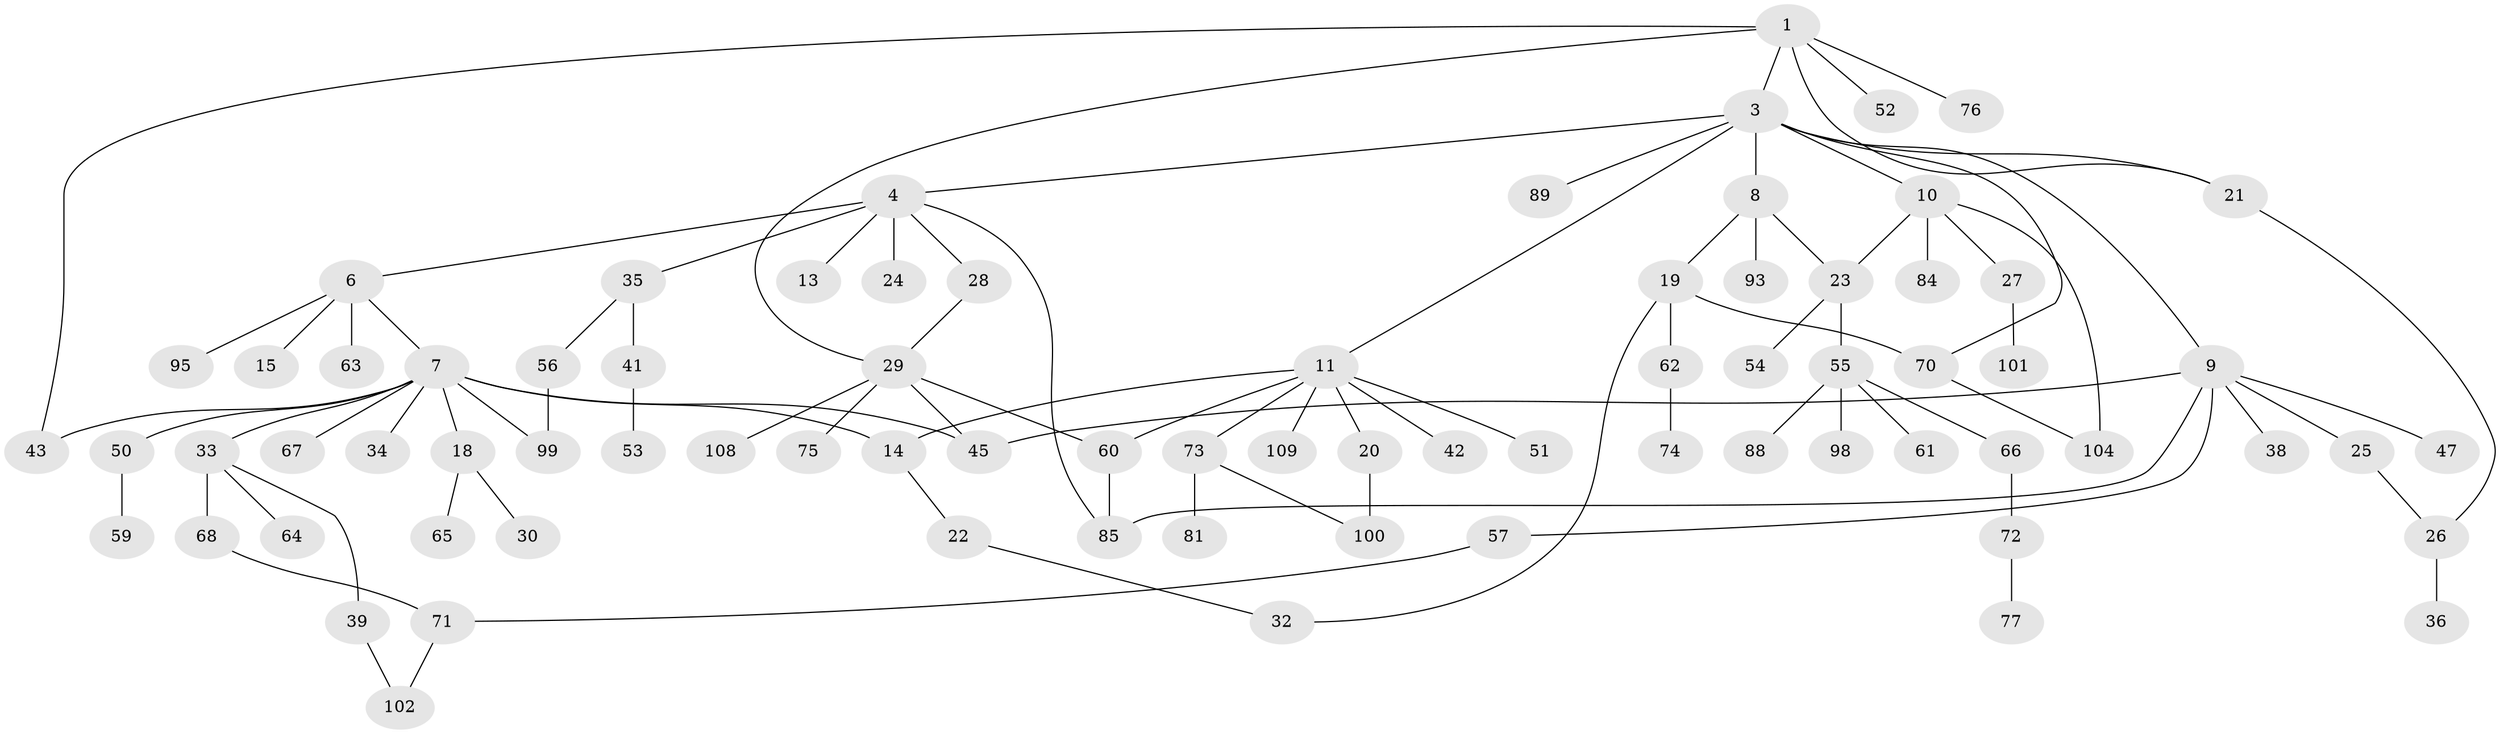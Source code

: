 // Generated by graph-tools (version 1.1) at 2025/51/02/27/25 19:51:38]
// undirected, 78 vertices, 95 edges
graph export_dot {
graph [start="1"]
  node [color=gray90,style=filled];
  1 [super="+2"];
  3 [super="+44"];
  4 [super="+5"];
  6 [super="+16"];
  7 [super="+17"];
  8 [super="+49"];
  9 [super="+58"];
  10 [super="+86"];
  11 [super="+12"];
  13;
  14;
  15;
  18 [super="+92"];
  19;
  20 [super="+48"];
  21;
  22;
  23;
  24 [super="+40"];
  25;
  26 [super="+37"];
  27;
  28;
  29 [super="+69"];
  30 [super="+31"];
  32 [super="+107"];
  33 [super="+90"];
  34;
  35;
  36;
  38;
  39;
  41;
  42;
  43;
  45 [super="+46"];
  47;
  50;
  51;
  52 [super="+78"];
  53 [super="+97"];
  54;
  55 [super="+82"];
  56 [super="+111"];
  57 [super="+79"];
  59;
  60 [super="+96"];
  61;
  62 [super="+94"];
  63;
  64;
  65;
  66;
  67;
  68 [super="+103"];
  70 [super="+87"];
  71 [super="+91"];
  72 [super="+83"];
  73 [super="+80"];
  74;
  75;
  76;
  77;
  81;
  84;
  85;
  88;
  89;
  93;
  95;
  98;
  99 [super="+105"];
  100 [super="+110"];
  101;
  102;
  104 [super="+106"];
  108;
  109;
  1 -- 21;
  1 -- 43;
  1 -- 29;
  1 -- 3;
  1 -- 52;
  1 -- 76;
  3 -- 4;
  3 -- 8;
  3 -- 9;
  3 -- 10;
  3 -- 11;
  3 -- 89;
  3 -- 21;
  3 -- 70;
  4 -- 13;
  4 -- 35;
  4 -- 85;
  4 -- 6;
  4 -- 24;
  4 -- 28;
  6 -- 7;
  6 -- 15;
  6 -- 63;
  6 -- 95;
  7 -- 33;
  7 -- 45;
  7 -- 67;
  7 -- 99;
  7 -- 14;
  7 -- 18;
  7 -- 34;
  7 -- 50;
  7 -- 43;
  8 -- 19;
  8 -- 23;
  8 -- 93;
  9 -- 25;
  9 -- 38;
  9 -- 47;
  9 -- 57;
  9 -- 45;
  9 -- 85;
  10 -- 27;
  10 -- 84;
  10 -- 104;
  10 -- 23;
  11 -- 14;
  11 -- 42;
  11 -- 51;
  11 -- 60;
  11 -- 73;
  11 -- 20;
  11 -- 109;
  14 -- 22;
  18 -- 30;
  18 -- 65;
  19 -- 32;
  19 -- 62;
  19 -- 70;
  20 -- 100 [weight=2];
  21 -- 26;
  22 -- 32;
  23 -- 54;
  23 -- 55;
  25 -- 26;
  26 -- 36;
  27 -- 101;
  28 -- 29;
  29 -- 108;
  29 -- 75;
  29 -- 60;
  29 -- 45;
  33 -- 39;
  33 -- 64;
  33 -- 68;
  35 -- 41;
  35 -- 56;
  39 -- 102;
  41 -- 53;
  50 -- 59;
  55 -- 61;
  55 -- 66;
  55 -- 88;
  55 -- 98;
  56 -- 99;
  57 -- 71;
  60 -- 85;
  62 -- 74;
  66 -- 72;
  68 -- 71;
  70 -- 104;
  71 -- 102;
  72 -- 77;
  73 -- 81;
  73 -- 100;
}

